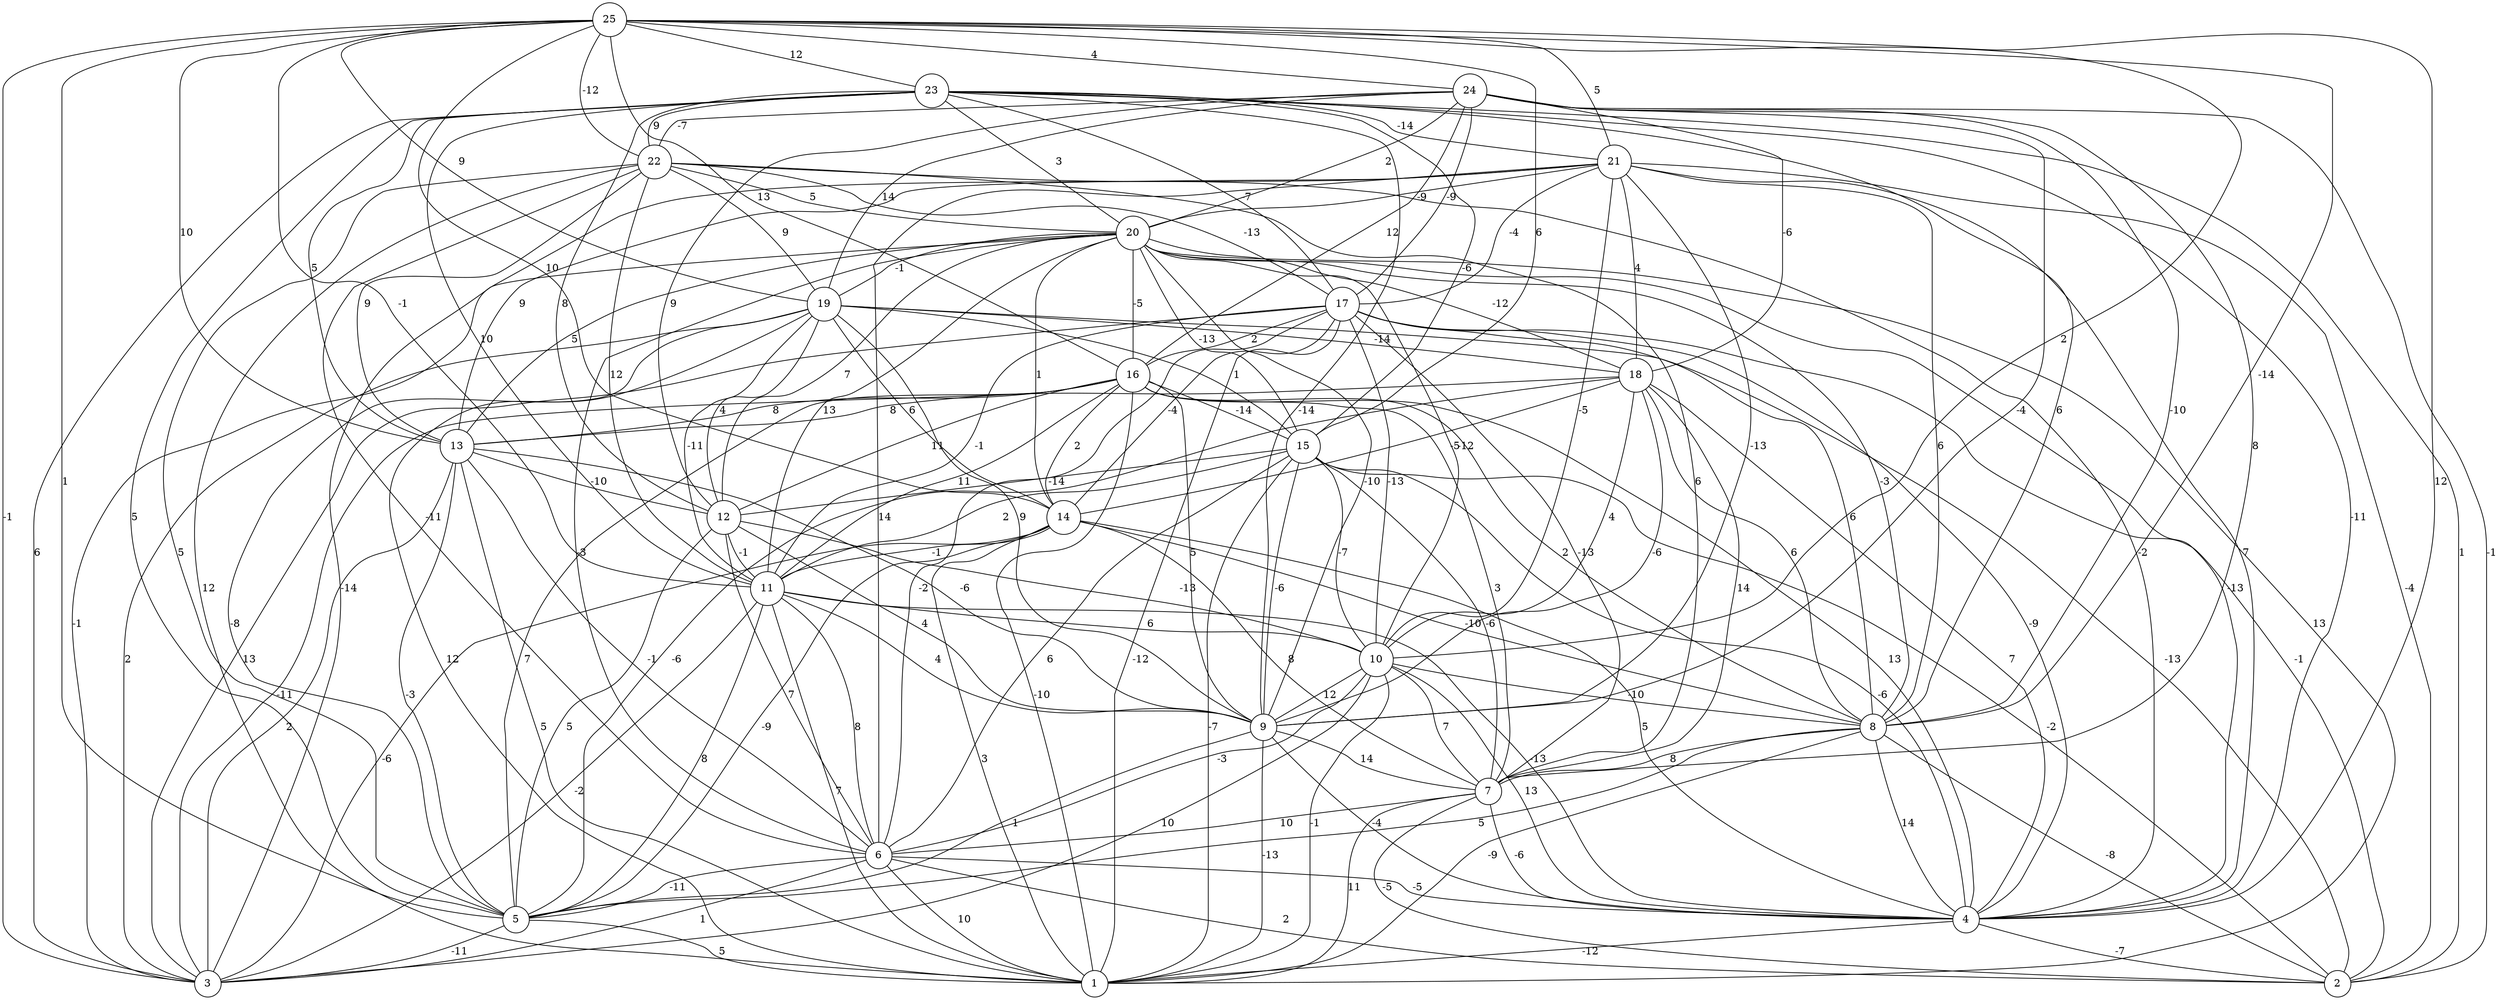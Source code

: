 graph { 
	 fontname="Helvetica,Arial,sans-serif" 
	 node [shape = circle]; 
	 25 -- 3 [label = "-1"];
	 25 -- 4 [label = "12"];
	 25 -- 5 [label = "1"];
	 25 -- 8 [label = "-14"];
	 25 -- 10 [label = "2"];
	 25 -- 11 [label = "-1"];
	 25 -- 13 [label = "10"];
	 25 -- 14 [label = "10"];
	 25 -- 15 [label = "6"];
	 25 -- 16 [label = "13"];
	 25 -- 19 [label = "9"];
	 25 -- 21 [label = "5"];
	 25 -- 22 [label = "-12"];
	 25 -- 23 [label = "12"];
	 25 -- 24 [label = "4"];
	 24 -- 2 [label = "-1"];
	 24 -- 7 [label = "8"];
	 24 -- 8 [label = "-10"];
	 24 -- 9 [label = "-4"];
	 24 -- 12 [label = "9"];
	 24 -- 16 [label = "12"];
	 24 -- 17 [label = "-9"];
	 24 -- 18 [label = "-6"];
	 24 -- 19 [label = "14"];
	 24 -- 20 [label = "2"];
	 24 -- 22 [label = "-7"];
	 23 -- 2 [label = "1"];
	 23 -- 3 [label = "6"];
	 23 -- 4 [label = "-11"];
	 23 -- 5 [label = "5"];
	 23 -- 8 [label = "6"];
	 23 -- 9 [label = "-14"];
	 23 -- 11 [label = "10"];
	 23 -- 12 [label = "8"];
	 23 -- 13 [label = "5"];
	 23 -- 15 [label = "-6"];
	 23 -- 17 [label = "-7"];
	 23 -- 20 [label = "3"];
	 23 -- 21 [label = "-14"];
	 23 -- 22 [label = "9"];
	 22 -- 1 [label = "12"];
	 22 -- 4 [label = "-2"];
	 22 -- 5 [label = "5"];
	 22 -- 6 [label = "-11"];
	 22 -- 7 [label = "6"];
	 22 -- 11 [label = "12"];
	 22 -- 13 [label = "9"];
	 22 -- 17 [label = "-13"];
	 22 -- 19 [label = "9"];
	 22 -- 20 [label = "5"];
	 21 -- 2 [label = "-4"];
	 21 -- 3 [label = "-14"];
	 21 -- 4 [label = "7"];
	 21 -- 6 [label = "14"];
	 21 -- 8 [label = "6"];
	 21 -- 9 [label = "-13"];
	 21 -- 10 [label = "-5"];
	 21 -- 13 [label = "9"];
	 21 -- 17 [label = "-4"];
	 21 -- 18 [label = "4"];
	 21 -- 20 [label = "-9"];
	 20 -- 1 [label = "13"];
	 20 -- 3 [label = "-1"];
	 20 -- 4 [label = "-13"];
	 20 -- 6 [label = "-3"];
	 20 -- 8 [label = "-3"];
	 20 -- 9 [label = "-10"];
	 20 -- 10 [label = "-12"];
	 20 -- 11 [label = "13"];
	 20 -- 12 [label = "7"];
	 20 -- 13 [label = "5"];
	 20 -- 14 [label = "1"];
	 20 -- 15 [label = "-13"];
	 20 -- 16 [label = "-5"];
	 20 -- 18 [label = "-12"];
	 20 -- 19 [label = "-1"];
	 19 -- 1 [label = "12"];
	 19 -- 2 [label = "-13"];
	 19 -- 3 [label = "2"];
	 19 -- 5 [label = "-8"];
	 19 -- 9 [label = "9"];
	 19 -- 11 [label = "-11"];
	 19 -- 12 [label = "4"];
	 19 -- 14 [label = "6"];
	 19 -- 15 [label = "1"];
	 19 -- 18 [label = "-14"];
	 18 -- 4 [label = "7"];
	 18 -- 5 [label = "-6"];
	 18 -- 7 [label = "14"];
	 18 -- 8 [label = "6"];
	 18 -- 9 [label = "-6"];
	 18 -- 10 [label = "4"];
	 18 -- 13 [label = "8"];
	 18 -- 14 [label = "-5"];
	 17 -- 1 [label = "-12"];
	 17 -- 2 [label = "-1"];
	 17 -- 3 [label = "13"];
	 17 -- 4 [label = "-9"];
	 17 -- 6 [label = "-2"];
	 17 -- 7 [label = "-13"];
	 17 -- 8 [label = "6"];
	 17 -- 10 [label = "-13"];
	 17 -- 11 [label = "-1"];
	 17 -- 14 [label = "-4"];
	 17 -- 16 [label = "2"];
	 16 -- 1 [label = "-10"];
	 16 -- 3 [label = "-11"];
	 16 -- 4 [label = "13"];
	 16 -- 5 [label = "7"];
	 16 -- 7 [label = "3"];
	 16 -- 8 [label = "2"];
	 16 -- 9 [label = "5"];
	 16 -- 11 [label = "11"];
	 16 -- 12 [label = "11"];
	 16 -- 13 [label = "8"];
	 16 -- 14 [label = "2"];
	 16 -- 15 [label = "-14"];
	 15 -- 1 [label = "-7"];
	 15 -- 2 [label = "-2"];
	 15 -- 4 [label = "-6"];
	 15 -- 6 [label = "6"];
	 15 -- 7 [label = "-6"];
	 15 -- 9 [label = "-6"];
	 15 -- 10 [label = "-7"];
	 15 -- 11 [label = "2"];
	 15 -- 12 [label = "-14"];
	 14 -- 1 [label = "3"];
	 14 -- 3 [label = "-6"];
	 14 -- 4 [label = "5"];
	 14 -- 5 [label = "-9"];
	 14 -- 7 [label = "8"];
	 14 -- 8 [label = "-10"];
	 14 -- 11 [label = "-1"];
	 13 -- 1 [label = "5"];
	 13 -- 3 [label = "2"];
	 13 -- 5 [label = "-3"];
	 13 -- 6 [label = "-1"];
	 13 -- 9 [label = "-6"];
	 13 -- 12 [label = "-10"];
	 12 -- 5 [label = "5"];
	 12 -- 6 [label = "7"];
	 12 -- 9 [label = "4"];
	 12 -- 10 [label = "-13"];
	 12 -- 11 [label = "-1"];
	 11 -- 1 [label = "7"];
	 11 -- 3 [label = "-2"];
	 11 -- 4 [label = "-13"];
	 11 -- 5 [label = "8"];
	 11 -- 6 [label = "8"];
	 11 -- 9 [label = "4"];
	 11 -- 10 [label = "6"];
	 10 -- 1 [label = "-1"];
	 10 -- 3 [label = "10"];
	 10 -- 4 [label = "13"];
	 10 -- 6 [label = "-3"];
	 10 -- 7 [label = "7"];
	 10 -- 8 [label = "-10"];
	 10 -- 9 [label = "12"];
	 9 -- 1 [label = "-13"];
	 9 -- 4 [label = "-4"];
	 9 -- 5 [label = "1"];
	 9 -- 7 [label = "14"];
	 8 -- 1 [label = "-9"];
	 8 -- 2 [label = "-8"];
	 8 -- 4 [label = "14"];
	 8 -- 5 [label = "5"];
	 8 -- 7 [label = "8"];
	 7 -- 1 [label = "11"];
	 7 -- 2 [label = "-5"];
	 7 -- 4 [label = "-6"];
	 7 -- 6 [label = "10"];
	 6 -- 1 [label = "10"];
	 6 -- 2 [label = "2"];
	 6 -- 3 [label = "1"];
	 6 -- 4 [label = "-5"];
	 6 -- 5 [label = "-11"];
	 5 -- 1 [label = "5"];
	 5 -- 3 [label = "-11"];
	 4 -- 1 [label = "-12"];
	 4 -- 2 [label = "-7"];
	 1;
	 2;
	 3;
	 4;
	 5;
	 6;
	 7;
	 8;
	 9;
	 10;
	 11;
	 12;
	 13;
	 14;
	 15;
	 16;
	 17;
	 18;
	 19;
	 20;
	 21;
	 22;
	 23;
	 24;
	 25;
}
